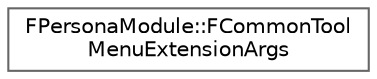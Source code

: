 digraph "Graphical Class Hierarchy"
{
 // INTERACTIVE_SVG=YES
 // LATEX_PDF_SIZE
  bgcolor="transparent";
  edge [fontname=Helvetica,fontsize=10,labelfontname=Helvetica,labelfontsize=10];
  node [fontname=Helvetica,fontsize=10,shape=box,height=0.2,width=0.4];
  rankdir="LR";
  Node0 [id="Node000000",label="FPersonaModule::FCommonTool\lMenuExtensionArgs",height=0.2,width=0.4,color="grey40", fillcolor="white", style="filled",URL="$d9/d2a/structFPersonaModule_1_1FCommonToolMenuExtensionArgs.html",tooltip="Settings for AddCommonToolbarExtensions."];
}
